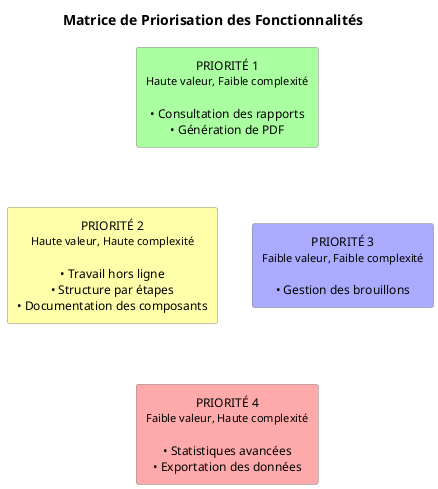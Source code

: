 @startuml
skinparam backgroundColor transparent
skinparam defaultTextAlignment center
skinparam rectangleBorderColor #888888
skinparam rectangleFontSize 12

title Matrice de Priorisation des Fonctionnalités

rectangle "PRIORITÉ 1\n<size:11>Haute valeur, Faible complexité</size>\n\n• Consultation des rapports\n• Génération de PDF" as Q1 #AAFFA0
rectangle "PRIORITÉ 2\n<size:11>Haute valeur, Haute complexité</size>\n\n• Travail hors ligne\n• Structure par étapes\n• Documentation des composants" as Q2 #FFFFAA
rectangle "PRIORITÉ 3\n<size:11>Faible valeur, Faible complexité</size>\n\n• Gestion des brouillons" as Q3 #AAAAFF
rectangle "PRIORITÉ 4\n<size:11>Faible valeur, Haute complexité</size>\n\n• Statistiques avancées\n• Exportation des données" as Q4 #FFAAAA

Q1 -[hidden]- Q2
Q3 -[hidden]- Q4
Q1 -[hidden]- Q3
Q2 -[hidden]- Q4

@enduml